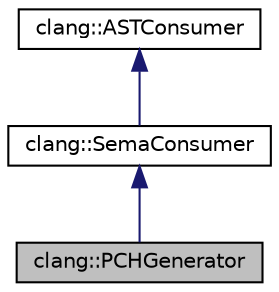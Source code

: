 digraph "clang::PCHGenerator"
{
 // LATEX_PDF_SIZE
  bgcolor="transparent";
  edge [fontname="Helvetica",fontsize="10",labelfontname="Helvetica",labelfontsize="10"];
  node [fontname="Helvetica",fontsize="10",shape=record];
  Node1 [label="clang::PCHGenerator",height=0.2,width=0.4,color="black", fillcolor="grey75", style="filled", fontcolor="black",tooltip="AST and semantic-analysis consumer that generates a precompiled header from the parsed source code."];
  Node2 -> Node1 [dir="back",color="midnightblue",fontsize="10",style="solid",fontname="Helvetica"];
  Node2 [label="clang::SemaConsumer",height=0.2,width=0.4,color="black",URL="$classclang_1_1SemaConsumer.html",tooltip="An abstract interface that should be implemented by clients that read ASTs and then require further s..."];
  Node3 -> Node2 [dir="back",color="midnightblue",fontsize="10",style="solid",fontname="Helvetica"];
  Node3 [label="clang::ASTConsumer",height=0.2,width=0.4,color="black",URL="$classclang_1_1ASTConsumer.html",tooltip="ASTConsumer - This is an abstract interface that should be implemented by clients that read ASTs."];
}
